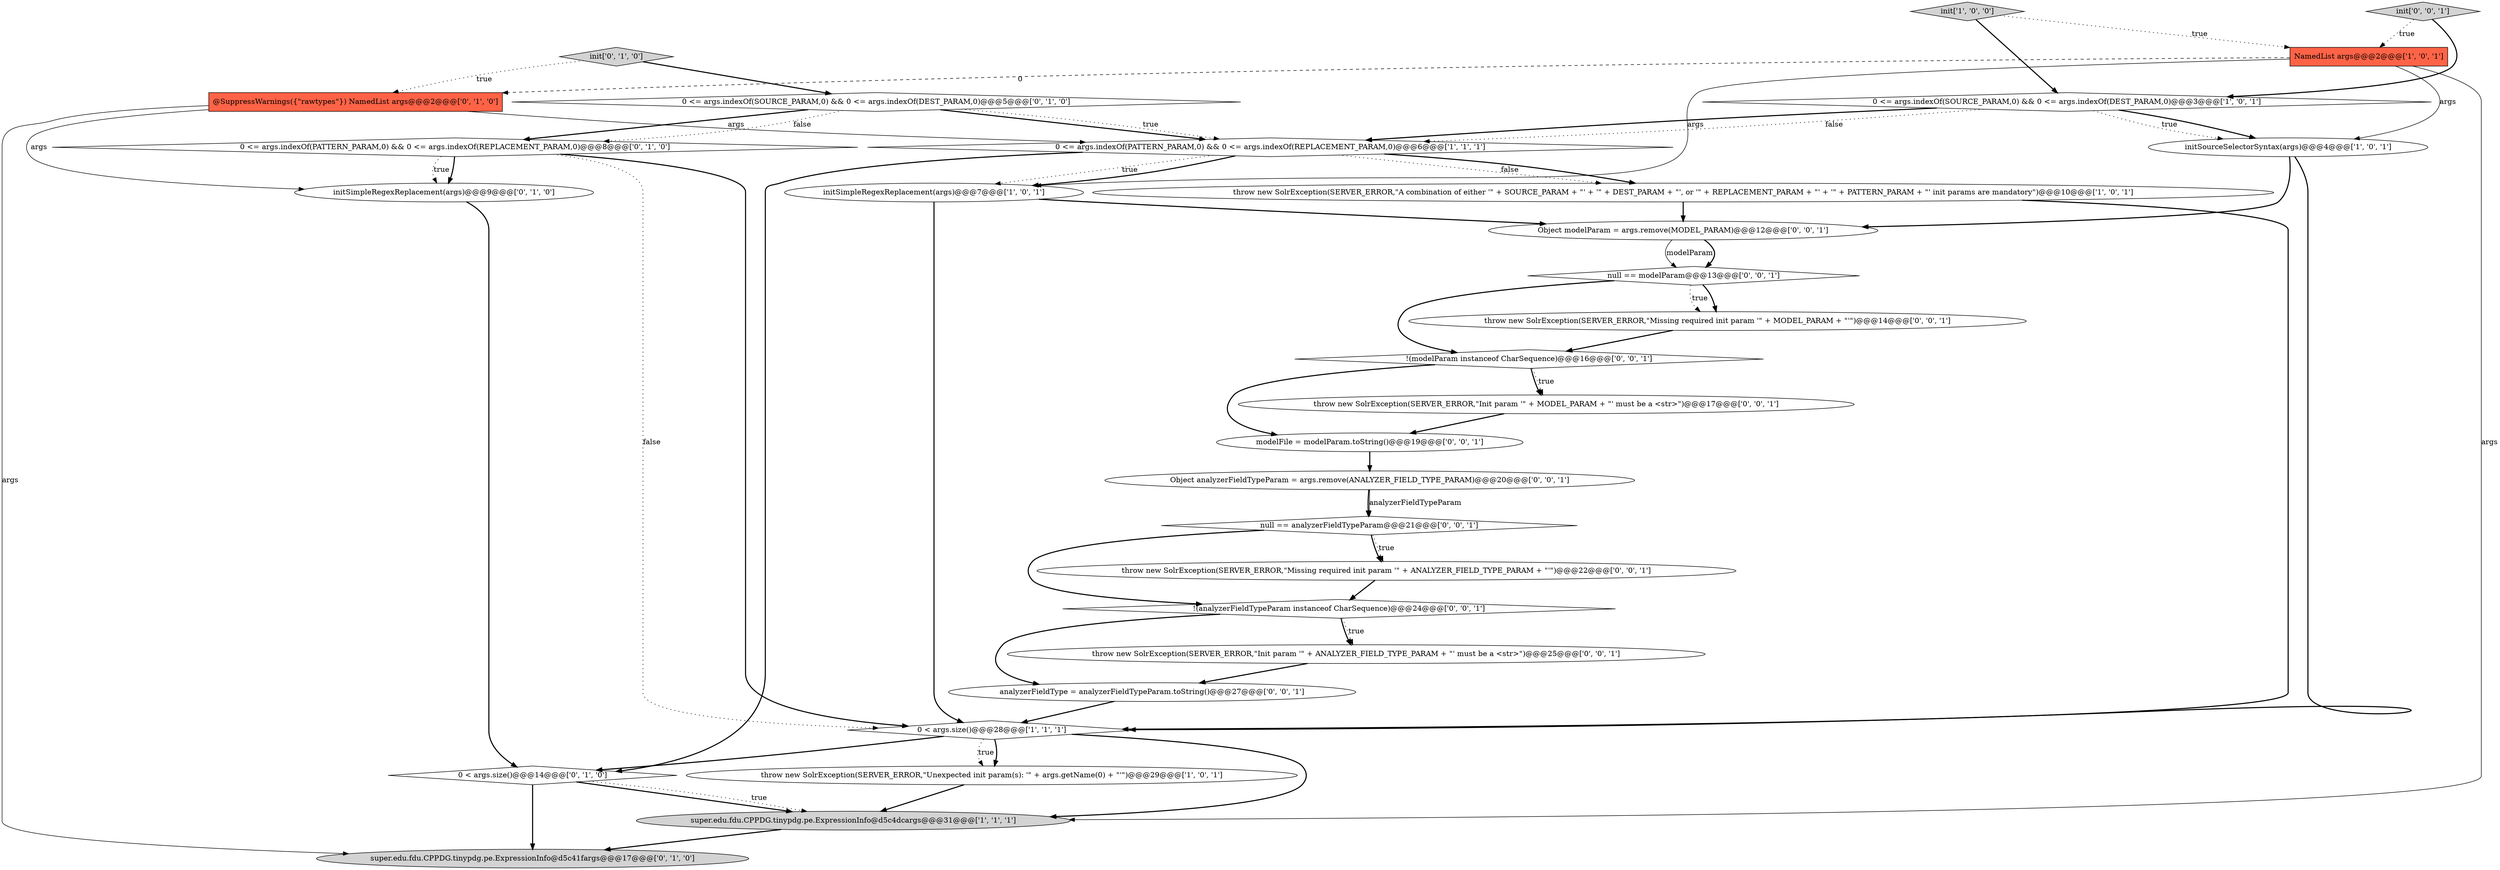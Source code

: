 digraph {
9 [style = filled, label = "0 < args.size()@@@28@@@['1', '1', '1']", fillcolor = white, shape = diamond image = "AAA0AAABBB1BBB"];
8 [style = filled, label = "0 <= args.indexOf(SOURCE_PARAM,0) && 0 <= args.indexOf(DEST_PARAM,0)@@@3@@@['1', '0', '1']", fillcolor = white, shape = diamond image = "AAA0AAABBB1BBB"];
26 [style = filled, label = "throw new SolrException(SERVER_ERROR,\"Missing required init param '\" + MODEL_PARAM + \"'\")@@@14@@@['0', '0', '1']", fillcolor = white, shape = ellipse image = "AAA0AAABBB3BBB"];
27 [style = filled, label = "Object modelParam = args.remove(MODEL_PARAM)@@@12@@@['0', '0', '1']", fillcolor = white, shape = ellipse image = "AAA0AAABBB3BBB"];
13 [style = filled, label = "super.edu.fdu.CPPDG.tinypdg.pe.ExpressionInfo@d5c41fargs@@@17@@@['0', '1', '0']", fillcolor = lightgray, shape = ellipse image = "AAA0AAABBB2BBB"];
18 [style = filled, label = "null == analyzerFieldTypeParam@@@21@@@['0', '0', '1']", fillcolor = white, shape = diamond image = "AAA0AAABBB3BBB"];
19 [style = filled, label = "!(analyzerFieldTypeParam instanceof CharSequence)@@@24@@@['0', '0', '1']", fillcolor = white, shape = diamond image = "AAA0AAABBB3BBB"];
17 [style = filled, label = "!(modelParam instanceof CharSequence)@@@16@@@['0', '0', '1']", fillcolor = white, shape = diamond image = "AAA0AAABBB3BBB"];
7 [style = filled, label = "init['1', '0', '0']", fillcolor = lightgray, shape = diamond image = "AAA0AAABBB1BBB"];
22 [style = filled, label = "modelFile = modelParam.toString()@@@19@@@['0', '0', '1']", fillcolor = white, shape = ellipse image = "AAA0AAABBB3BBB"];
29 [style = filled, label = "throw new SolrException(SERVER_ERROR,\"Init param '\" + MODEL_PARAM + \"' must be a <str>\")@@@17@@@['0', '0', '1']", fillcolor = white, shape = ellipse image = "AAA0AAABBB3BBB"];
16 [style = filled, label = "init['0', '1', '0']", fillcolor = lightgray, shape = diamond image = "AAA0AAABBB2BBB"];
0 [style = filled, label = "initSimpleRegexReplacement(args)@@@7@@@['1', '0', '1']", fillcolor = white, shape = ellipse image = "AAA0AAABBB1BBB"];
14 [style = filled, label = "@SuppressWarnings({\"rawtypes\"}) NamedList args@@@2@@@['0', '1', '0']", fillcolor = tomato, shape = box image = "AAA1AAABBB2BBB"];
23 [style = filled, label = "throw new SolrException(SERVER_ERROR,\"Init param '\" + ANALYZER_FIELD_TYPE_PARAM + \"' must be a <str>\")@@@25@@@['0', '0', '1']", fillcolor = white, shape = ellipse image = "AAA0AAABBB3BBB"];
5 [style = filled, label = "super.edu.fdu.CPPDG.tinypdg.pe.ExpressionInfo@d5c4dcargs@@@31@@@['1', '1', '1']", fillcolor = lightgray, shape = ellipse image = "AAA0AAABBB1BBB"];
3 [style = filled, label = "NamedList args@@@2@@@['1', '0', '1']", fillcolor = tomato, shape = box image = "AAA0AAABBB1BBB"];
11 [style = filled, label = "0 <= args.indexOf(SOURCE_PARAM,0) && 0 <= args.indexOf(DEST_PARAM,0)@@@5@@@['0', '1', '0']", fillcolor = white, shape = diamond image = "AAA0AAABBB2BBB"];
1 [style = filled, label = "throw new SolrException(SERVER_ERROR,\"A combination of either '\" + SOURCE_PARAM + \"' + '\" + DEST_PARAM + \"', or '\" + REPLACEMENT_PARAM + \"' + '\" + PATTERN_PARAM + \"' init params are mandatory\")@@@10@@@['1', '0', '1']", fillcolor = white, shape = ellipse image = "AAA0AAABBB1BBB"];
6 [style = filled, label = "initSourceSelectorSyntax(args)@@@4@@@['1', '0', '1']", fillcolor = white, shape = ellipse image = "AAA0AAABBB1BBB"];
12 [style = filled, label = "0 < args.size()@@@14@@@['0', '1', '0']", fillcolor = white, shape = diamond image = "AAA0AAABBB2BBB"];
24 [style = filled, label = "Object analyzerFieldTypeParam = args.remove(ANALYZER_FIELD_TYPE_PARAM)@@@20@@@['0', '0', '1']", fillcolor = white, shape = ellipse image = "AAA0AAABBB3BBB"];
15 [style = filled, label = "0 <= args.indexOf(PATTERN_PARAM,0) && 0 <= args.indexOf(REPLACEMENT_PARAM,0)@@@8@@@['0', '1', '0']", fillcolor = white, shape = diamond image = "AAA0AAABBB2BBB"];
21 [style = filled, label = "init['0', '0', '1']", fillcolor = lightgray, shape = diamond image = "AAA0AAABBB3BBB"];
4 [style = filled, label = "throw new SolrException(SERVER_ERROR,\"Unexpected init param(s): '\" + args.getName(0) + \"'\")@@@29@@@['1', '0', '1']", fillcolor = white, shape = ellipse image = "AAA0AAABBB1BBB"];
2 [style = filled, label = "0 <= args.indexOf(PATTERN_PARAM,0) && 0 <= args.indexOf(REPLACEMENT_PARAM,0)@@@6@@@['1', '1', '1']", fillcolor = white, shape = diamond image = "AAA0AAABBB1BBB"];
10 [style = filled, label = "initSimpleRegexReplacement(args)@@@9@@@['0', '1', '0']", fillcolor = white, shape = ellipse image = "AAA0AAABBB2BBB"];
20 [style = filled, label = "null == modelParam@@@13@@@['0', '0', '1']", fillcolor = white, shape = diamond image = "AAA0AAABBB3BBB"];
25 [style = filled, label = "throw new SolrException(SERVER_ERROR,\"Missing required init param '\" + ANALYZER_FIELD_TYPE_PARAM + \"'\")@@@22@@@['0', '0', '1']", fillcolor = white, shape = ellipse image = "AAA0AAABBB3BBB"];
28 [style = filled, label = "analyzerFieldType = analyzerFieldTypeParam.toString()@@@27@@@['0', '0', '1']", fillcolor = white, shape = ellipse image = "AAA0AAABBB3BBB"];
0->9 [style = bold, label=""];
15->10 [style = bold, label=""];
20->17 [style = bold, label=""];
2->0 [style = dotted, label="true"];
16->11 [style = bold, label=""];
15->9 [style = dotted, label="false"];
12->5 [style = bold, label=""];
2->1 [style = dotted, label="false"];
18->25 [style = dotted, label="true"];
26->17 [style = bold, label=""];
0->27 [style = bold, label=""];
2->1 [style = bold, label=""];
20->26 [style = bold, label=""];
11->15 [style = dotted, label="false"];
20->26 [style = dotted, label="true"];
9->4 [style = bold, label=""];
1->27 [style = bold, label=""];
18->19 [style = bold, label=""];
21->8 [style = bold, label=""];
3->6 [style = solid, label="args"];
19->23 [style = dotted, label="true"];
28->9 [style = bold, label=""];
3->5 [style = solid, label="args"];
15->10 [style = dotted, label="true"];
8->6 [style = bold, label=""];
27->20 [style = solid, label="modelParam"];
14->10 [style = solid, label="args"];
17->22 [style = bold, label=""];
7->8 [style = bold, label=""];
24->18 [style = bold, label=""];
8->2 [style = dotted, label="false"];
11->2 [style = bold, label=""];
1->9 [style = bold, label=""];
11->15 [style = bold, label=""];
2->12 [style = bold, label=""];
23->28 [style = bold, label=""];
14->2 [style = solid, label="args"];
12->13 [style = bold, label=""];
6->27 [style = bold, label=""];
3->0 [style = solid, label="args"];
11->2 [style = dotted, label="true"];
2->0 [style = bold, label=""];
8->6 [style = dotted, label="true"];
8->2 [style = bold, label=""];
12->5 [style = dotted, label="true"];
24->18 [style = solid, label="analyzerFieldTypeParam"];
7->3 [style = dotted, label="true"];
15->9 [style = bold, label=""];
10->12 [style = bold, label=""];
19->23 [style = bold, label=""];
5->13 [style = bold, label=""];
16->14 [style = dotted, label="true"];
14->13 [style = solid, label="args"];
25->19 [style = bold, label=""];
21->3 [style = dotted, label="true"];
18->25 [style = bold, label=""];
9->5 [style = bold, label=""];
9->4 [style = dotted, label="true"];
17->29 [style = dotted, label="true"];
9->12 [style = bold, label=""];
19->28 [style = bold, label=""];
29->22 [style = bold, label=""];
22->24 [style = bold, label=""];
6->9 [style = bold, label=""];
3->14 [style = dashed, label="0"];
17->29 [style = bold, label=""];
4->5 [style = bold, label=""];
27->20 [style = bold, label=""];
}
